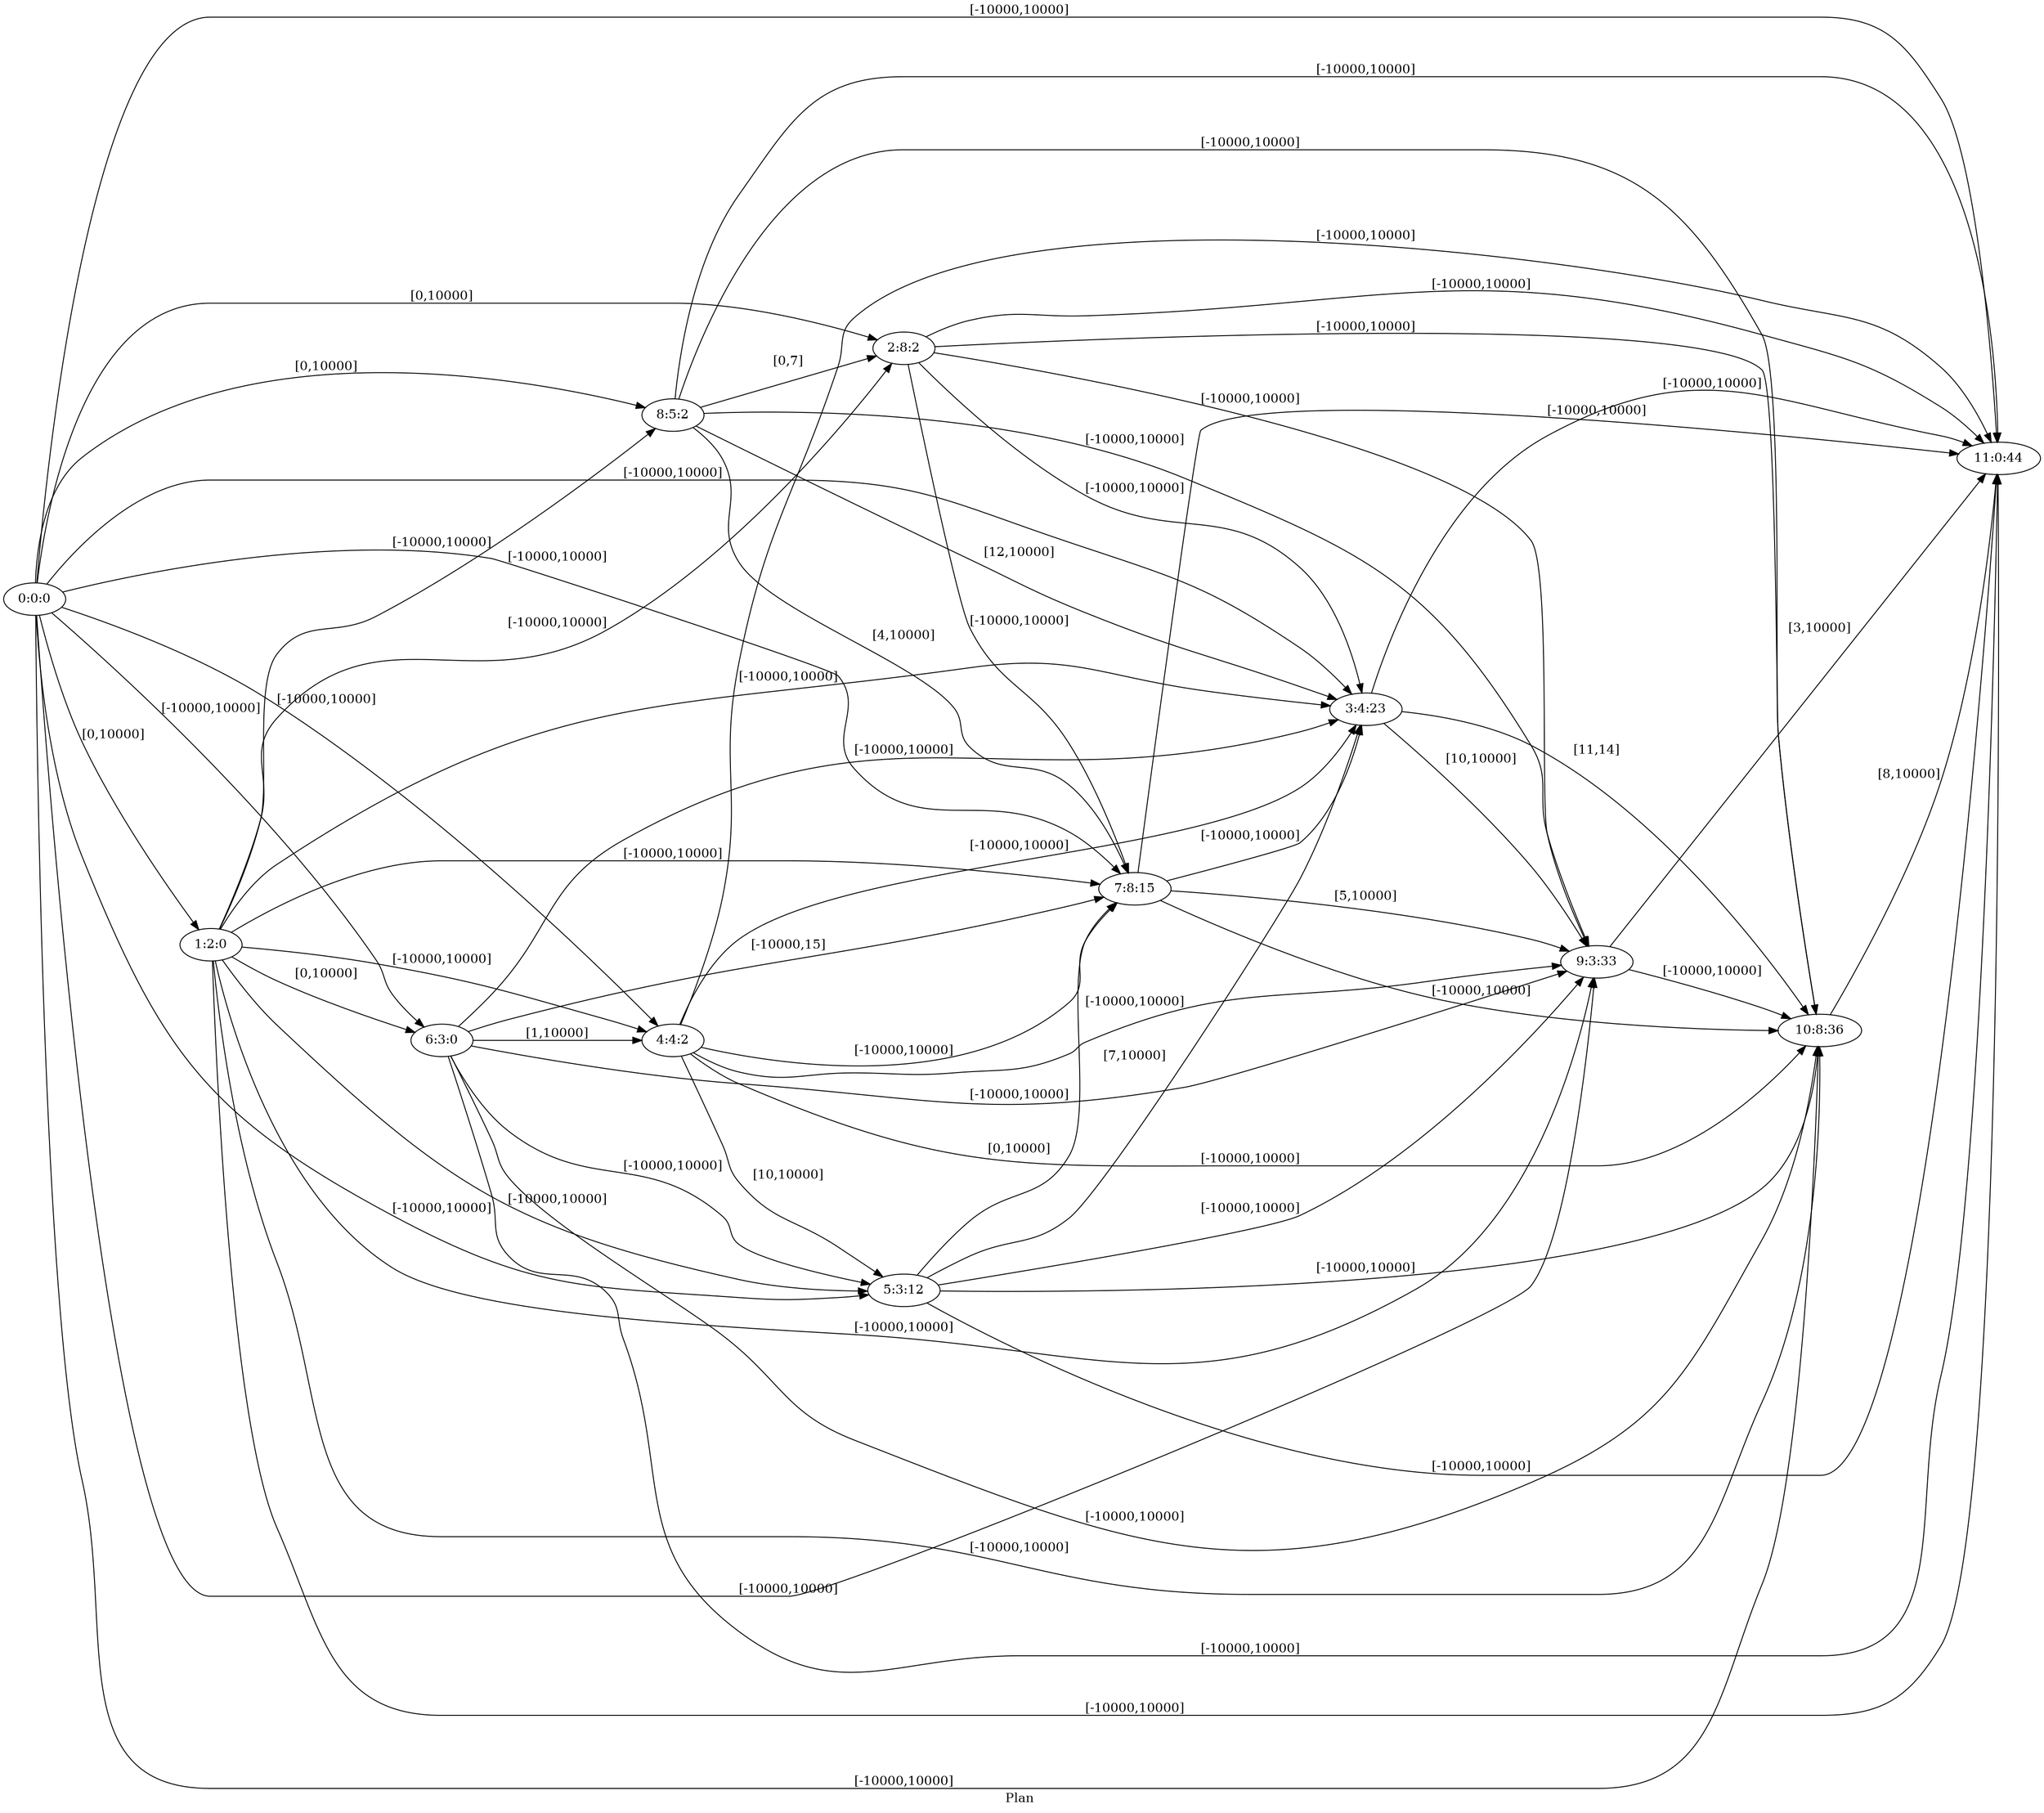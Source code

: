 digraph G {
 rankdir = LR;
 nodesep = .45; 
 size = 30;
label="Plan ";
 fldt = 0.551057;
"0:0:0"->"1:2:0"[ label = "[0,10000]"];
"0:0:0"->"2:8:2"[ label = "[0,10000]"];
"0:0:0"->"3:4:23"[ label = "[-10000,10000]"];
"0:0:0"->"4:4:2"[ label = "[-10000,10000]"];
"0:0:0"->"5:3:12"[ label = "[-10000,10000]"];
"0:0:0"->"6:3:0"[ label = "[-10000,10000]"];
"0:0:0"->"7:8:15"[ label = "[-10000,10000]"];
"0:0:0"->"8:5:2"[ label = "[0,10000]"];
"0:0:0"->"9:3:33"[ label = "[-10000,10000]"];
"0:0:0"->"10:8:36"[ label = "[-10000,10000]"];
"0:0:0"->"11:0:44"[ label = "[-10000,10000]"];
"1:2:0"->"2:8:2"[ label = "[-10000,10000]"];
"1:2:0"->"3:4:23"[ label = "[-10000,10000]"];
"1:2:0"->"4:4:2"[ label = "[-10000,10000]"];
"1:2:0"->"5:3:12"[ label = "[-10000,10000]"];
"1:2:0"->"6:3:0"[ label = "[0,10000]"];
"1:2:0"->"7:8:15"[ label = "[-10000,10000]"];
"1:2:0"->"8:5:2"[ label = "[-10000,10000]"];
"1:2:0"->"9:3:33"[ label = "[-10000,10000]"];
"1:2:0"->"10:8:36"[ label = "[-10000,10000]"];
"1:2:0"->"11:0:44"[ label = "[-10000,10000]"];
"2:8:2"->"3:4:23"[ label = "[-10000,10000]"];
"2:8:2"->"7:8:15"[ label = "[-10000,10000]"];
"2:8:2"->"9:3:33"[ label = "[-10000,10000]"];
"2:8:2"->"10:8:36"[ label = "[-10000,10000]"];
"2:8:2"->"11:0:44"[ label = "[-10000,10000]"];
"3:4:23"->"9:3:33"[ label = "[10,10000]"];
"3:4:23"->"10:8:36"[ label = "[11,14]"];
"3:4:23"->"11:0:44"[ label = "[-10000,10000]"];
"4:4:2"->"3:4:23"[ label = "[-10000,10000]"];
"4:4:2"->"5:3:12"[ label = "[10,10000]"];
"4:4:2"->"7:8:15"[ label = "[-10000,10000]"];
"4:4:2"->"9:3:33"[ label = "[-10000,10000]"];
"4:4:2"->"10:8:36"[ label = "[-10000,10000]"];
"4:4:2"->"11:0:44"[ label = "[-10000,10000]"];
"5:3:12"->"3:4:23"[ label = "[7,10000]"];
"5:3:12"->"7:8:15"[ label = "[0,10000]"];
"5:3:12"->"9:3:33"[ label = "[-10000,10000]"];
"5:3:12"->"10:8:36"[ label = "[-10000,10000]"];
"5:3:12"->"11:0:44"[ label = "[-10000,10000]"];
"6:3:0"->"3:4:23"[ label = "[-10000,10000]"];
"6:3:0"->"4:4:2"[ label = "[1,10000]"];
"6:3:0"->"5:3:12"[ label = "[-10000,10000]"];
"6:3:0"->"7:8:15"[ label = "[-10000,15]"];
"6:3:0"->"9:3:33"[ label = "[-10000,10000]"];
"6:3:0"->"10:8:36"[ label = "[-10000,10000]"];
"6:3:0"->"11:0:44"[ label = "[-10000,10000]"];
"7:8:15"->"3:4:23"[ label = "[-10000,10000]"];
"7:8:15"->"9:3:33"[ label = "[5,10000]"];
"7:8:15"->"10:8:36"[ label = "[-10000,10000]"];
"7:8:15"->"11:0:44"[ label = "[-10000,10000]"];
"8:5:2"->"2:8:2"[ label = "[0,7]"];
"8:5:2"->"3:4:23"[ label = "[12,10000]"];
"8:5:2"->"7:8:15"[ label = "[4,10000]"];
"8:5:2"->"9:3:33"[ label = "[-10000,10000]"];
"8:5:2"->"10:8:36"[ label = "[-10000,10000]"];
"8:5:2"->"11:0:44"[ label = "[-10000,10000]"];
"9:3:33"->"10:8:36"[ label = "[-10000,10000]"];
"9:3:33"->"11:0:44"[ label = "[3,10000]"];
"10:8:36"->"11:0:44"[ label = "[8,10000]"];
}
